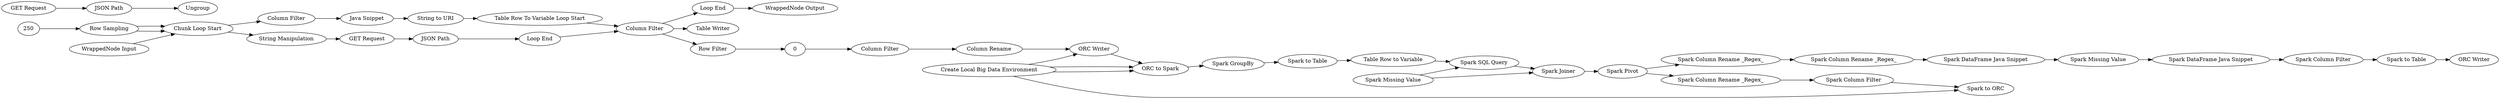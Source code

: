 digraph {
	31 [label="Column Expressions"]
	33 [label="Create Temp Dir"]
	34 [label="File Reader"]
	40 [label="Column Filter"]
	44 [label="Table Row To Variable Loop Start"]
	45 [label="Loop End"]
	46 [label="WrappedNode Input"]
	47 [label="WrappedNode Output"]
	54 [label="Java Snippet"]
	55 [label="String to URI"]
	35 [label="Table Writer"]
	36 [label="Row Filter"]
	199 [label="Create Local Big Data Environment"]
	246 [label="ORC Writer"]
	1 [label="GET Request"]
	2 [label="JSON Path"]
	5 [label=Ungroup]
	28 [label="GET Request"]
	29 [label="JSON Path"]
	30 [label="Loop End"]
	31 [label="Chunk Loop Start"]
	32 [label="String Manipulation"]
	33 [label="Row Sampling"]
	34 [label="Column Filter"]
	252 [label="ORC Writer"]
	253 [label="Column Filter"]
	254 [label="Column Rename"]
	261 [label="Spark to ORC"]
	264 [label="ORC to Spark"]
	268 [label="Spark to Table"]
	255 [label="Spark Pivot"]
	256 [label="Spark Missing Value"]
	257 [label="Table Row to Variable"]
	258 [label="Spark to Table"]
	260 [label="Spark Joiner"]
	262 [label="Spark SQL Query"]
	265 [label="Spark GroupBy"]
	235 [label="Spark DataFrame Java Snippet"]
	237 [label="Spark Missing Value"]
	263 [label="Spark Column Rename _Regex_"]
	266 [label="Spark DataFrame Java Snippet"]
	267 [label="Spark Column Rename _Regex_"]
	269 [label="Spark Column Filter"]
	272 [label="Spark Column Rename _Regex_"]
	273 [label="Spark Column Filter"]
	31 -> 40
	33 -> 31
	34 -> 45
	40 -> 54
	44 -> 34
	45 -> 47
	46 -> 31
	54 -> 55
	55 -> 44
	1 -> 2
	2 -> 5
	28 -> 29
	29 -> 30
	30 -> 34
	31 -> 32
	32 -> 28
	33 -> 31
	256 -> 260
	256 -> 262
	257 -> 262
	258 -> 257
	260 -> 255
	262 -> 260
	265 -> 258
	235 -> 269
	237 -> 235
	263 -> 267
	266 -> 237
	267 -> 266
	0 -> 253
	36 -> 0
	199 -> 261
	199 -> 264
	199 -> 264
	199 -> 252
	250 -> 33
	34 -> 35
	34 -> 36
	252 -> 264
	253 -> 254
	254 -> 252
	264 -> 265
	268 -> 246
	255 -> 263
	255 -> 272
	269 -> 268
	272 -> 273
	273 -> 261
	rankdir=LR
}
